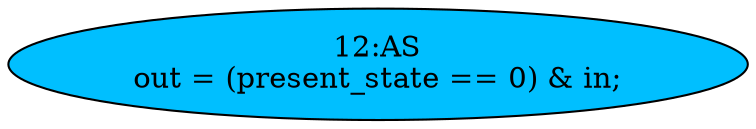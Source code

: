 strict digraph "" {
	node [label="\N"];
	"12:AS"	[ast="<pyverilog.vparser.ast.Assign object at 0x7f2cd0d7cd90>",
		def_var="['out']",
		fillcolor=deepskyblue,
		label="12:AS
out = (present_state == 0) & in;",
		statements="[]",
		style=filled,
		typ=Assign,
		use_var="['present_state', 'in']"];
}
